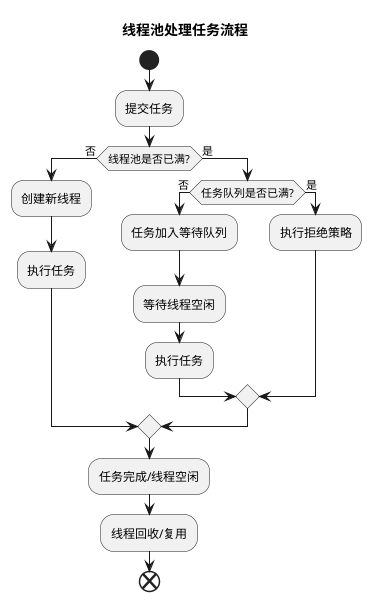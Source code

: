 @startuml
title 线程池处理任务流程

start

:提交任务;

if (线程池是否已满?) then (否)
  :创建新线程;
  :执行任务;
else (是)
  if (任务队列是否已满?) then (否)
    :任务加入等待队列;
    :等待线程空闲;
    :执行任务;
  else (是)
    :执行拒绝策略;
  endif
endif

:任务完成/线程空闲;
:线程回收/复用;

end
@enduml